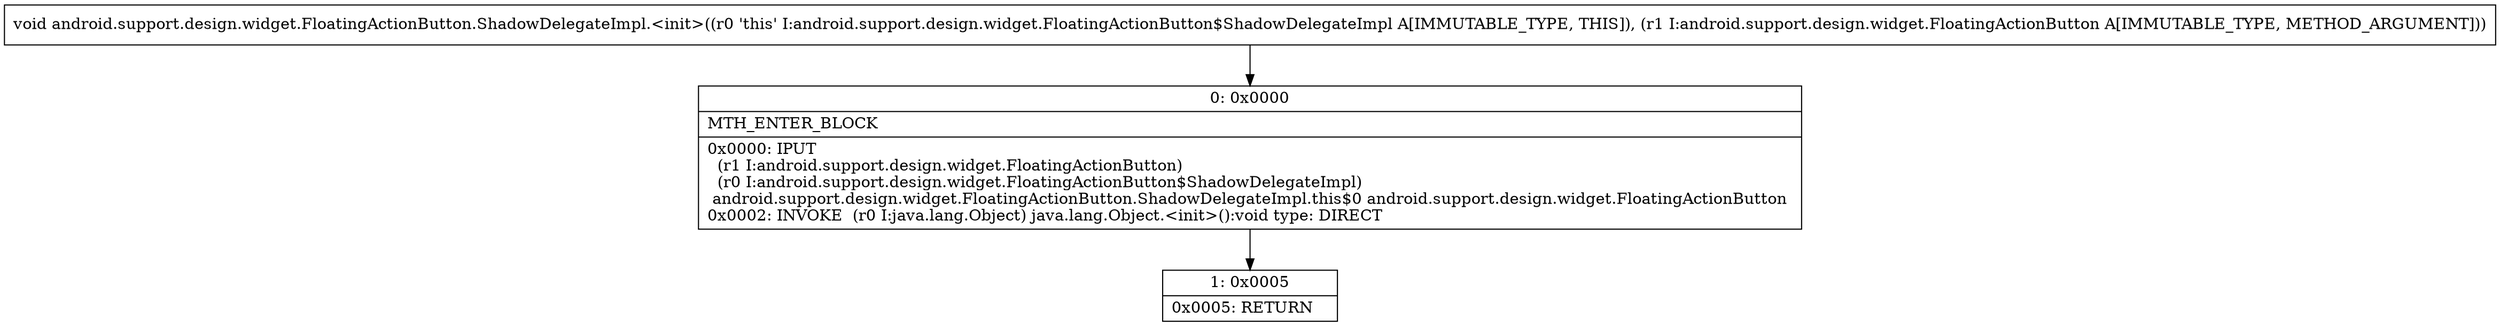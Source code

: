 digraph "CFG forandroid.support.design.widget.FloatingActionButton.ShadowDelegateImpl.\<init\>(Landroid\/support\/design\/widget\/FloatingActionButton;)V" {
Node_0 [shape=record,label="{0\:\ 0x0000|MTH_ENTER_BLOCK\l|0x0000: IPUT  \l  (r1 I:android.support.design.widget.FloatingActionButton)\l  (r0 I:android.support.design.widget.FloatingActionButton$ShadowDelegateImpl)\l android.support.design.widget.FloatingActionButton.ShadowDelegateImpl.this$0 android.support.design.widget.FloatingActionButton \l0x0002: INVOKE  (r0 I:java.lang.Object) java.lang.Object.\<init\>():void type: DIRECT \l}"];
Node_1 [shape=record,label="{1\:\ 0x0005|0x0005: RETURN   \l}"];
MethodNode[shape=record,label="{void android.support.design.widget.FloatingActionButton.ShadowDelegateImpl.\<init\>((r0 'this' I:android.support.design.widget.FloatingActionButton$ShadowDelegateImpl A[IMMUTABLE_TYPE, THIS]), (r1 I:android.support.design.widget.FloatingActionButton A[IMMUTABLE_TYPE, METHOD_ARGUMENT])) }"];
MethodNode -> Node_0;
Node_0 -> Node_1;
}

